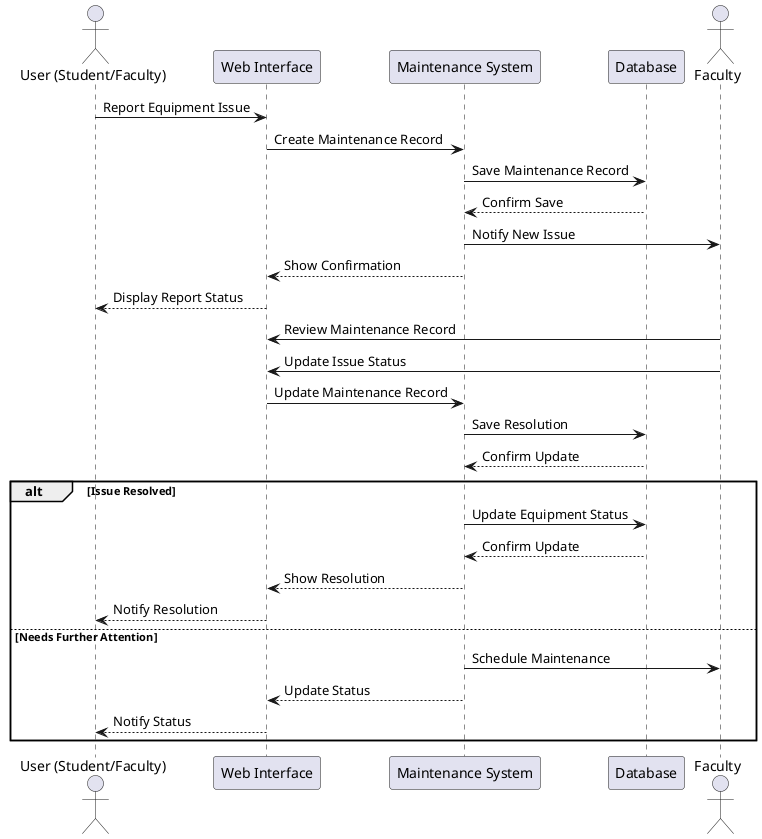 @startuml Equipment Maintenance Process

actor "User (Student/Faculty)" as User
participant "Web Interface" as UI
participant "Maintenance System" as System
participant "Database" as DB
actor Faculty

User -> UI: Report Equipment Issue
UI -> System: Create Maintenance Record
System -> DB: Save Maintenance Record
DB --> System: Confirm Save
System -> Faculty: Notify New Issue
System --> UI: Show Confirmation
UI --> User: Display Report Status

Faculty -> UI: Review Maintenance Record
Faculty -> UI: Update Issue Status
UI -> System: Update Maintenance Record
System -> DB: Save Resolution
DB --> System: Confirm Update

alt Issue Resolved
    System -> DB: Update Equipment Status
    DB --> System: Confirm Update
    System --> UI: Show Resolution
    UI --> User: Notify Resolution
else Needs Further Attention
    System -> Faculty: Schedule Maintenance
    System --> UI: Update Status
    UI --> User: Notify Status
end

@enduml
